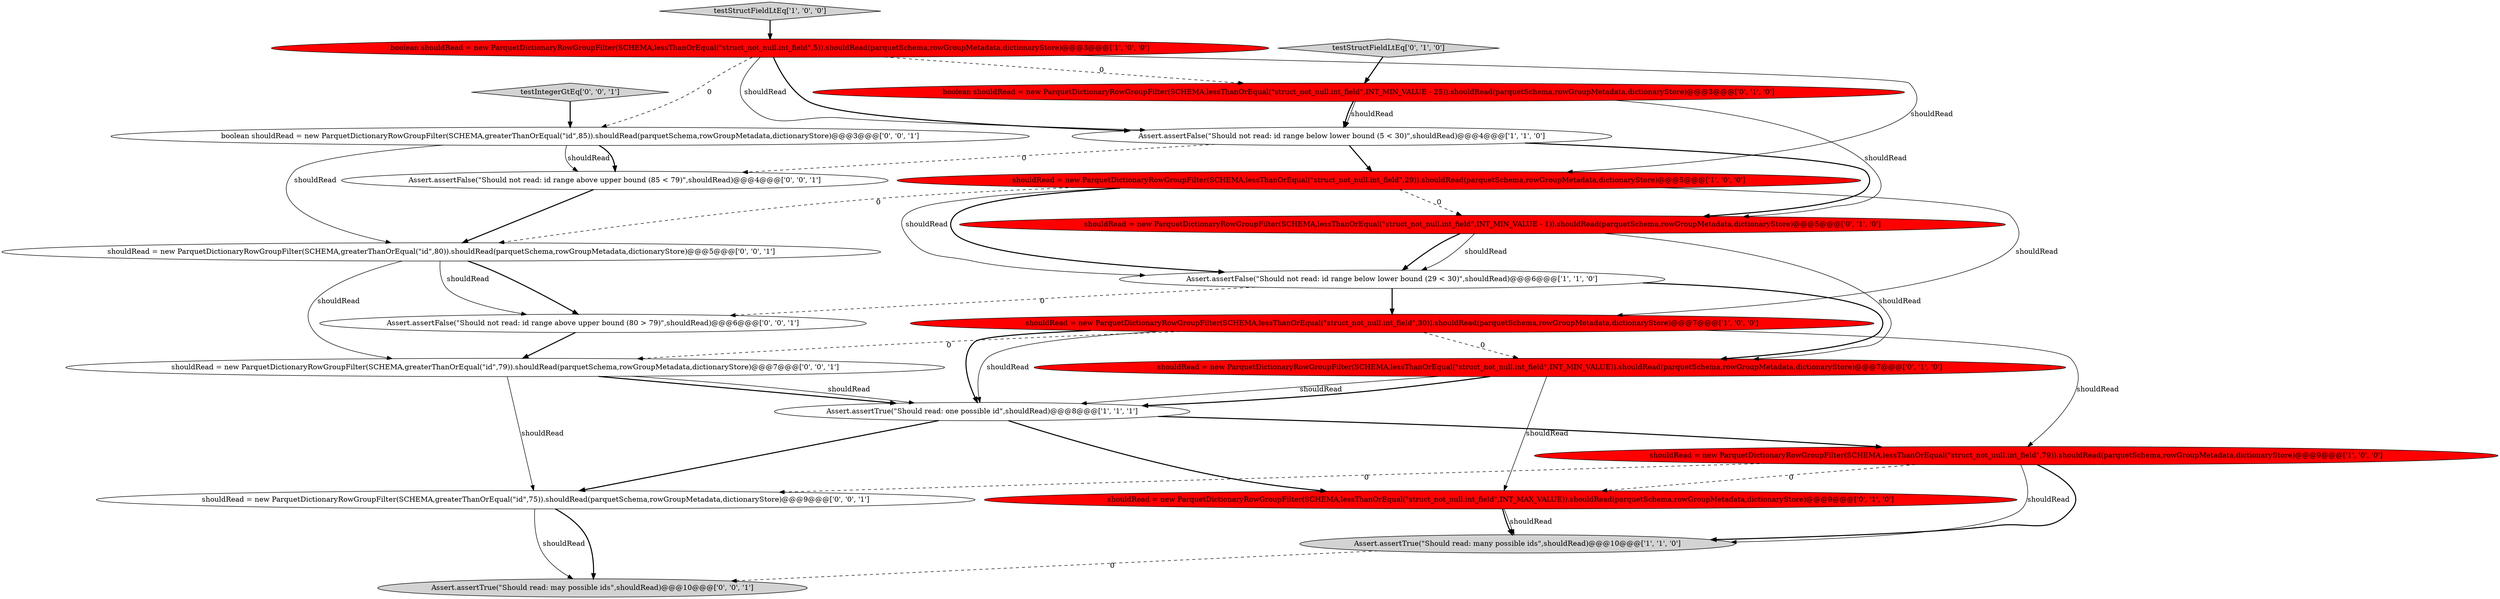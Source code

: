 digraph {
21 [style = filled, label = "Assert.assertFalse(\"Should not read: id range above upper bound (85 < 79)\",shouldRead)@@@4@@@['0', '0', '1']", fillcolor = white, shape = ellipse image = "AAA0AAABBB3BBB"];
3 [style = filled, label = "boolean shouldRead = new ParquetDictionaryRowGroupFilter(SCHEMA,lessThanOrEqual(\"struct_not_null.int_field\",5)).shouldRead(parquetSchema,rowGroupMetadata,dictionaryStore)@@@3@@@['1', '0', '0']", fillcolor = red, shape = ellipse image = "AAA1AAABBB1BBB"];
14 [style = filled, label = "shouldRead = new ParquetDictionaryRowGroupFilter(SCHEMA,greaterThanOrEqual(\"id\",75)).shouldRead(parquetSchema,rowGroupMetadata,dictionaryStore)@@@9@@@['0', '0', '1']", fillcolor = white, shape = ellipse image = "AAA0AAABBB3BBB"];
12 [style = filled, label = "shouldRead = new ParquetDictionaryRowGroupFilter(SCHEMA,lessThanOrEqual(\"struct_not_null.int_field\",INT_MAX_VALUE)).shouldRead(parquetSchema,rowGroupMetadata,dictionaryStore)@@@9@@@['0', '1', '0']", fillcolor = red, shape = ellipse image = "AAA1AAABBB2BBB"];
20 [style = filled, label = "shouldRead = new ParquetDictionaryRowGroupFilter(SCHEMA,greaterThanOrEqual(\"id\",79)).shouldRead(parquetSchema,rowGroupMetadata,dictionaryStore)@@@7@@@['0', '0', '1']", fillcolor = white, shape = ellipse image = "AAA0AAABBB3BBB"];
15 [style = filled, label = "Assert.assertFalse(\"Should not read: id range above upper bound (80 > 79)\",shouldRead)@@@6@@@['0', '0', '1']", fillcolor = white, shape = ellipse image = "AAA0AAABBB3BBB"];
9 [style = filled, label = "shouldRead = new ParquetDictionaryRowGroupFilter(SCHEMA,lessThanOrEqual(\"struct_not_null.int_field\",INT_MIN_VALUE)).shouldRead(parquetSchema,rowGroupMetadata,dictionaryStore)@@@7@@@['0', '1', '0']", fillcolor = red, shape = ellipse image = "AAA1AAABBB2BBB"];
11 [style = filled, label = "shouldRead = new ParquetDictionaryRowGroupFilter(SCHEMA,lessThanOrEqual(\"struct_not_null.int_field\",INT_MIN_VALUE - 1)).shouldRead(parquetSchema,rowGroupMetadata,dictionaryStore)@@@5@@@['0', '1', '0']", fillcolor = red, shape = ellipse image = "AAA1AAABBB2BBB"];
7 [style = filled, label = "shouldRead = new ParquetDictionaryRowGroupFilter(SCHEMA,lessThanOrEqual(\"struct_not_null.int_field\",79)).shouldRead(parquetSchema,rowGroupMetadata,dictionaryStore)@@@9@@@['1', '0', '0']", fillcolor = red, shape = ellipse image = "AAA1AAABBB1BBB"];
16 [style = filled, label = "testIntegerGtEq['0', '0', '1']", fillcolor = lightgray, shape = diamond image = "AAA0AAABBB3BBB"];
6 [style = filled, label = "testStructFieldLtEq['1', '0', '0']", fillcolor = lightgray, shape = diamond image = "AAA0AAABBB1BBB"];
0 [style = filled, label = "shouldRead = new ParquetDictionaryRowGroupFilter(SCHEMA,lessThanOrEqual(\"struct_not_null.int_field\",30)).shouldRead(parquetSchema,rowGroupMetadata,dictionaryStore)@@@7@@@['1', '0', '0']", fillcolor = red, shape = ellipse image = "AAA1AAABBB1BBB"];
10 [style = filled, label = "boolean shouldRead = new ParquetDictionaryRowGroupFilter(SCHEMA,lessThanOrEqual(\"struct_not_null.int_field\",INT_MIN_VALUE - 25)).shouldRead(parquetSchema,rowGroupMetadata,dictionaryStore)@@@3@@@['0', '1', '0']", fillcolor = red, shape = ellipse image = "AAA1AAABBB2BBB"];
19 [style = filled, label = "boolean shouldRead = new ParquetDictionaryRowGroupFilter(SCHEMA,greaterThanOrEqual(\"id\",85)).shouldRead(parquetSchema,rowGroupMetadata,dictionaryStore)@@@3@@@['0', '0', '1']", fillcolor = white, shape = ellipse image = "AAA0AAABBB3BBB"];
2 [style = filled, label = "shouldRead = new ParquetDictionaryRowGroupFilter(SCHEMA,lessThanOrEqual(\"struct_not_null.int_field\",29)).shouldRead(parquetSchema,rowGroupMetadata,dictionaryStore)@@@5@@@['1', '0', '0']", fillcolor = red, shape = ellipse image = "AAA1AAABBB1BBB"];
18 [style = filled, label = "shouldRead = new ParquetDictionaryRowGroupFilter(SCHEMA,greaterThanOrEqual(\"id\",80)).shouldRead(parquetSchema,rowGroupMetadata,dictionaryStore)@@@5@@@['0', '0', '1']", fillcolor = white, shape = ellipse image = "AAA0AAABBB3BBB"];
13 [style = filled, label = "testStructFieldLtEq['0', '1', '0']", fillcolor = lightgray, shape = diamond image = "AAA0AAABBB2BBB"];
8 [style = filled, label = "Assert.assertTrue(\"Should read: one possible id\",shouldRead)@@@8@@@['1', '1', '1']", fillcolor = white, shape = ellipse image = "AAA0AAABBB1BBB"];
1 [style = filled, label = "Assert.assertFalse(\"Should not read: id range below lower bound (5 < 30)\",shouldRead)@@@4@@@['1', '1', '0']", fillcolor = white, shape = ellipse image = "AAA0AAABBB1BBB"];
5 [style = filled, label = "Assert.assertTrue(\"Should read: many possible ids\",shouldRead)@@@10@@@['1', '1', '0']", fillcolor = lightgray, shape = ellipse image = "AAA0AAABBB1BBB"];
4 [style = filled, label = "Assert.assertFalse(\"Should not read: id range below lower bound (29 < 30)\",shouldRead)@@@6@@@['1', '1', '0']", fillcolor = white, shape = ellipse image = "AAA0AAABBB1BBB"];
17 [style = filled, label = "Assert.assertTrue(\"Should read: may possible ids\",shouldRead)@@@10@@@['0', '0', '1']", fillcolor = lightgray, shape = ellipse image = "AAA0AAABBB3BBB"];
4->9 [style = bold, label=""];
6->3 [style = bold, label=""];
13->10 [style = bold, label=""];
12->5 [style = bold, label=""];
14->17 [style = solid, label="shouldRead"];
3->1 [style = bold, label=""];
18->20 [style = solid, label="shouldRead"];
11->4 [style = solid, label="shouldRead"];
7->14 [style = dashed, label="0"];
11->4 [style = bold, label=""];
18->15 [style = bold, label=""];
2->0 [style = solid, label="shouldRead"];
9->8 [style = solid, label="shouldRead"];
8->14 [style = bold, label=""];
14->17 [style = bold, label=""];
18->15 [style = solid, label="shouldRead"];
1->21 [style = dashed, label="0"];
9->12 [style = solid, label="shouldRead"];
16->19 [style = bold, label=""];
9->8 [style = bold, label=""];
0->20 [style = dashed, label="0"];
2->4 [style = bold, label=""];
11->9 [style = solid, label="shouldRead"];
3->2 [style = solid, label="shouldRead"];
21->18 [style = bold, label=""];
7->5 [style = solid, label="shouldRead"];
8->7 [style = bold, label=""];
4->0 [style = bold, label=""];
1->11 [style = bold, label=""];
3->19 [style = dashed, label="0"];
19->21 [style = solid, label="shouldRead"];
12->5 [style = solid, label="shouldRead"];
7->5 [style = bold, label=""];
20->8 [style = bold, label=""];
5->17 [style = dashed, label="0"];
20->14 [style = solid, label="shouldRead"];
15->20 [style = bold, label=""];
4->15 [style = dashed, label="0"];
0->8 [style = bold, label=""];
2->18 [style = dashed, label="0"];
10->11 [style = solid, label="shouldRead"];
7->12 [style = dashed, label="0"];
2->11 [style = dashed, label="0"];
19->18 [style = solid, label="shouldRead"];
1->2 [style = bold, label=""];
3->1 [style = solid, label="shouldRead"];
3->10 [style = dashed, label="0"];
0->9 [style = dashed, label="0"];
10->1 [style = solid, label="shouldRead"];
20->8 [style = solid, label="shouldRead"];
10->1 [style = bold, label=""];
8->12 [style = bold, label=""];
2->4 [style = solid, label="shouldRead"];
0->8 [style = solid, label="shouldRead"];
0->7 [style = solid, label="shouldRead"];
19->21 [style = bold, label=""];
}
